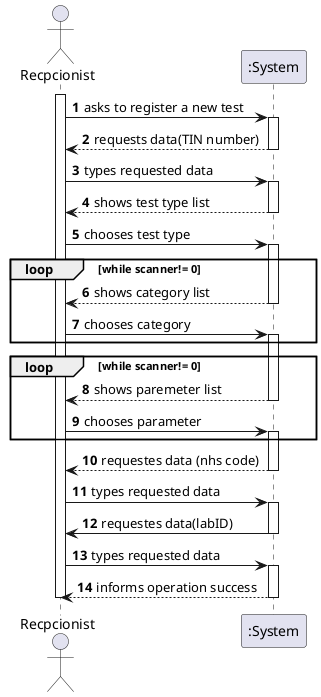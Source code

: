 @startuml
autonumber
actor "Recpcionist" as OE

activate OE
OE -> ":System" : asks to register a new test
activate ":System"
":System" --> OE : requests data(TIN number)
deactivate ":System"


OE -> ":System" : types requested data
activate ":System"
":System" --> OE : shows test type list
deactivate ":System"


OE -> ":System" : chooses test type
activate ":System"
loop while scanner!= 0
":System" --> OE : shows category list
deactivate ":System"


OE -> ":System" : chooses category
activate ":System"
end
loop while scanner!= 0
":System" --> OE : shows paremeter list
deactivate ":System"

OE -> ":System" : chooses parameter
activate ":System"
end
":System" --> OE : requestes data (nhs code)
deactivate ":System"

OE -> ":System" : types requested data
activate ":System"
":System" -> OE : requestes data(labID)
deactivate ":System"

OE -> ":System" : types requested data
activate ":System"
":System" --> OE : informs operation success
deactivate ":System"

deactivate OE

@enduml